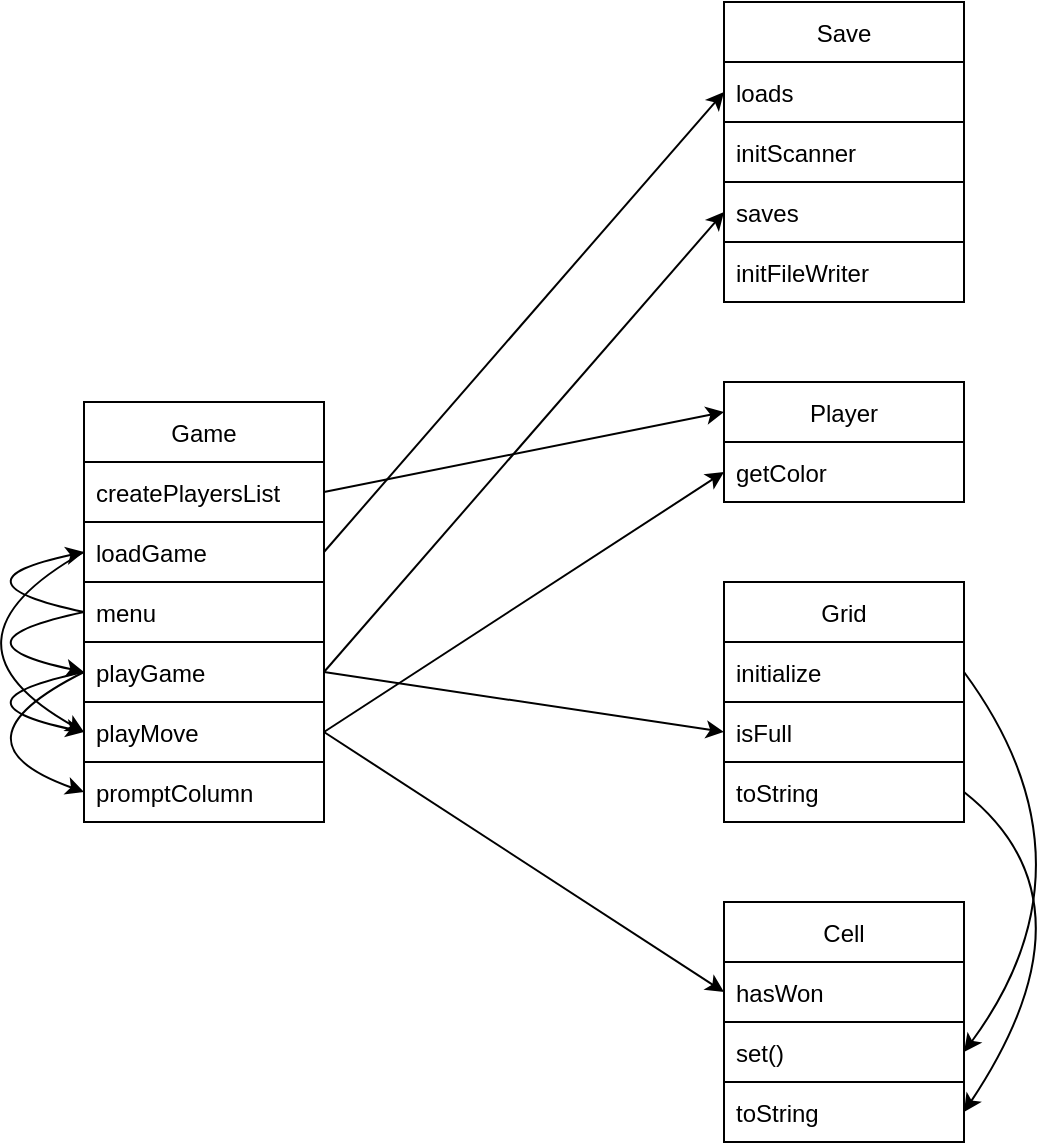 <mxfile>
    <diagram id="DhvKGNVfcVUDc_7Tih7h" name="Page-1">
        <mxGraphModel dx="570" dy="735" grid="1" gridSize="10" guides="1" tooltips="1" connect="1" arrows="1" fold="1" page="1" pageScale="1" pageWidth="827" pageHeight="1169" math="0" shadow="0">
            <root>
                <mxCell id="0"/>
                <mxCell id="1" parent="0"/>
                <mxCell id="2" value="Game" style="swimlane;fontStyle=0;childLayout=stackLayout;horizontal=1;startSize=30;horizontalStack=0;resizeParent=1;resizeParentMax=0;resizeLast=0;collapsible=1;marginBottom=0;strokeColor=#000000;fontColor=#000000;fillColor=none;" parent="1" vertex="1">
                    <mxGeometry x="80" y="240" width="120" height="210" as="geometry"/>
                </mxCell>
                <mxCell id="28" style="edgeStyle=none;curved=1;html=1;exitX=0;exitY=0.5;exitDx=0;exitDy=0;entryX=0;entryY=0.5;entryDx=0;entryDy=0;strokeColor=#000000;fontColor=#000000;" parent="2" source="4" target="5" edge="1">
                    <mxGeometry relative="1" as="geometry">
                        <Array as="points">
                            <mxPoint x="-70" y="150"/>
                        </Array>
                    </mxGeometry>
                </mxCell>
                <mxCell id="32" style="edgeStyle=none;curved=1;html=1;exitX=0;exitY=0.5;exitDx=0;exitDy=0;entryX=0;entryY=0.5;entryDx=0;entryDy=0;strokeColor=#000000;fontColor=#000000;" parent="2" source="4" target="31" edge="1">
                    <mxGeometry relative="1" as="geometry">
                        <Array as="points">
                            <mxPoint x="-70" y="170"/>
                        </Array>
                    </mxGeometry>
                </mxCell>
                <mxCell id="3" value="createPlayersList" style="text;strokeColor=#000000;fillColor=none;align=left;verticalAlign=middle;spacingLeft=4;spacingRight=4;overflow=hidden;points=[[0,0.5],[1,0.5]];portConstraint=eastwest;rotatable=0;fontColor=#000000;" parent="2" vertex="1">
                    <mxGeometry y="30" width="120" height="30" as="geometry"/>
                </mxCell>
                <mxCell id="45" style="edgeStyle=none;html=1;exitX=0;exitY=0.5;exitDx=0;exitDy=0;entryX=0;entryY=0.5;entryDx=0;entryDy=0;curved=1;strokeColor=#000000;" edge="1" parent="2" source="23" target="5">
                    <mxGeometry relative="1" as="geometry">
                        <Array as="points">
                            <mxPoint x="-80" y="120"/>
                        </Array>
                    </mxGeometry>
                </mxCell>
                <mxCell id="23" value="loadGame" style="text;strokeColor=#000000;fillColor=none;align=left;verticalAlign=middle;spacingLeft=4;spacingRight=4;overflow=hidden;points=[[0,0.5],[1,0.5]];portConstraint=eastwest;rotatable=0;fontColor=#000000;" parent="2" vertex="1">
                    <mxGeometry y="60" width="120" height="30" as="geometry"/>
                </mxCell>
                <mxCell id="22" value="menu" style="text;strokeColor=#000000;fillColor=none;align=left;verticalAlign=middle;spacingLeft=4;spacingRight=4;overflow=hidden;points=[[0,0.5],[1,0.5]];portConstraint=eastwest;rotatable=0;fontColor=#000000;" parent="2" vertex="1">
                    <mxGeometry y="90" width="120" height="30" as="geometry"/>
                </mxCell>
                <mxCell id="26" style="edgeStyle=none;html=1;exitX=0;exitY=0.5;exitDx=0;exitDy=0;curved=1;entryX=0;entryY=0.5;entryDx=0;entryDy=0;strokeColor=#000000;fontColor=#000000;" parent="2" source="22" target="23" edge="1">
                    <mxGeometry relative="1" as="geometry">
                        <mxPoint y="105" as="targetPoint"/>
                        <Array as="points">
                            <mxPoint x="-70" y="90"/>
                        </Array>
                    </mxGeometry>
                </mxCell>
                <mxCell id="27" style="edgeStyle=none;curved=1;html=1;exitX=0;exitY=0.5;exitDx=0;exitDy=0;entryX=0;entryY=0.5;entryDx=0;entryDy=0;strokeColor=#000000;fontColor=#000000;" parent="2" source="22" target="4" edge="1">
                    <mxGeometry relative="1" as="geometry">
                        <Array as="points">
                            <mxPoint x="-70" y="120"/>
                        </Array>
                    </mxGeometry>
                </mxCell>
                <mxCell id="4" value="playGame" style="text;strokeColor=#000000;fillColor=none;align=left;verticalAlign=middle;spacingLeft=4;spacingRight=4;overflow=hidden;points=[[0,0.5],[1,0.5]];portConstraint=eastwest;rotatable=0;fontColor=#000000;" parent="2" vertex="1">
                    <mxGeometry y="120" width="120" height="30" as="geometry"/>
                </mxCell>
                <mxCell id="5" value="playMove" style="text;strokeColor=#000000;fillColor=none;align=left;verticalAlign=middle;spacingLeft=4;spacingRight=4;overflow=hidden;points=[[0,0.5],[1,0.5]];portConstraint=eastwest;rotatable=0;fontColor=#000000;" parent="2" vertex="1">
                    <mxGeometry y="150" width="120" height="30" as="geometry"/>
                </mxCell>
                <mxCell id="31" value="promptColumn" style="text;strokeColor=#000000;fillColor=none;align=left;verticalAlign=middle;spacingLeft=4;spacingRight=4;overflow=hidden;points=[[0,0.5],[1,0.5]];portConstraint=eastwest;rotatable=0;fontColor=#000000;" parent="2" vertex="1">
                    <mxGeometry y="180" width="120" height="30" as="geometry"/>
                </mxCell>
                <mxCell id="6" value="Grid" style="swimlane;fontStyle=0;childLayout=stackLayout;horizontal=1;startSize=30;horizontalStack=0;resizeParent=1;resizeParentMax=0;resizeLast=0;collapsible=1;marginBottom=0;strokeColor=#000000;fontColor=#000000;fillColor=none;" parent="1" vertex="1">
                    <mxGeometry x="400" y="330" width="120" height="120" as="geometry"/>
                </mxCell>
                <mxCell id="7" value="initialize" style="text;strokeColor=#000000;fillColor=none;align=left;verticalAlign=middle;spacingLeft=4;spacingRight=4;overflow=hidden;points=[[0,0.5],[1,0.5]];portConstraint=eastwest;rotatable=0;fontColor=#000000;" parent="6" vertex="1">
                    <mxGeometry y="30" width="120" height="30" as="geometry"/>
                </mxCell>
                <mxCell id="8" value="isFull" style="text;strokeColor=#000000;fillColor=none;align=left;verticalAlign=middle;spacingLeft=4;spacingRight=4;overflow=hidden;points=[[0,0.5],[1,0.5]];portConstraint=eastwest;rotatable=0;fontColor=#000000;" parent="6" vertex="1">
                    <mxGeometry y="60" width="120" height="30" as="geometry"/>
                </mxCell>
                <mxCell id="40" value="toString" style="text;strokeColor=#000000;fillColor=none;align=left;verticalAlign=middle;spacingLeft=4;spacingRight=4;overflow=hidden;points=[[0,0.5],[1,0.5]];portConstraint=eastwest;rotatable=0;fontColor=#000000;" parent="6" vertex="1">
                    <mxGeometry y="90" width="120" height="30" as="geometry"/>
                </mxCell>
                <mxCell id="10" value="Cell" style="swimlane;fontStyle=0;childLayout=stackLayout;horizontal=1;startSize=30;horizontalStack=0;resizeParent=1;resizeParentMax=0;resizeLast=0;collapsible=1;marginBottom=0;strokeColor=#000000;fontColor=#000000;fillColor=none;" parent="1" vertex="1">
                    <mxGeometry x="400" y="490" width="120" height="120" as="geometry"/>
                </mxCell>
                <mxCell id="11" value="hasWon" style="text;strokeColor=#000000;fillColor=none;align=left;verticalAlign=middle;spacingLeft=4;spacingRight=4;overflow=hidden;points=[[0,0.5],[1,0.5]];portConstraint=eastwest;rotatable=0;fontColor=#000000;" parent="10" vertex="1">
                    <mxGeometry y="30" width="120" height="30" as="geometry"/>
                </mxCell>
                <mxCell id="39" value="set()" style="text;strokeColor=#000000;fillColor=none;align=left;verticalAlign=middle;spacingLeft=4;spacingRight=4;overflow=hidden;points=[[0,0.5],[1,0.5]];portConstraint=eastwest;rotatable=0;fontColor=#000000;" parent="10" vertex="1">
                    <mxGeometry y="60" width="120" height="30" as="geometry"/>
                </mxCell>
                <mxCell id="12" value="toString" style="text;strokeColor=#000000;fillColor=none;align=left;verticalAlign=middle;spacingLeft=4;spacingRight=4;overflow=hidden;points=[[0,0.5],[1,0.5]];portConstraint=eastwest;rotatable=0;fontColor=#000000;" parent="10" vertex="1">
                    <mxGeometry y="90" width="120" height="30" as="geometry"/>
                </mxCell>
                <mxCell id="14" value="Player" style="swimlane;fontStyle=0;childLayout=stackLayout;horizontal=1;startSize=30;horizontalStack=0;resizeParent=1;resizeParentMax=0;resizeLast=0;collapsible=1;marginBottom=0;strokeColor=#000000;fontColor=#000000;fillColor=none;" parent="1" vertex="1">
                    <mxGeometry x="400" y="230" width="120" height="60" as="geometry"/>
                </mxCell>
                <mxCell id="42" value="getColor" style="text;strokeColor=#000000;fillColor=none;align=left;verticalAlign=middle;spacingLeft=4;spacingRight=4;overflow=hidden;points=[[0,0.5],[1,0.5]];portConstraint=eastwest;rotatable=0;fontColor=#000000;" parent="14" vertex="1">
                    <mxGeometry y="30" width="120" height="30" as="geometry"/>
                </mxCell>
                <mxCell id="18" value="Save" style="swimlane;fontStyle=0;childLayout=stackLayout;horizontal=1;startSize=30;horizontalStack=0;resizeParent=1;resizeParentMax=0;resizeLast=0;collapsible=1;marginBottom=0;strokeColor=#000000;fontColor=#000000;fillColor=none;" parent="1" vertex="1">
                    <mxGeometry x="400" y="40" width="120" height="150" as="geometry"/>
                </mxCell>
                <mxCell id="19" value="loads" style="text;strokeColor=#000000;fillColor=none;align=left;verticalAlign=middle;spacingLeft=4;spacingRight=4;overflow=hidden;points=[[0,0.5],[1,0.5]];portConstraint=eastwest;rotatable=0;fontColor=#000000;" parent="18" vertex="1">
                    <mxGeometry y="30" width="120" height="30" as="geometry"/>
                </mxCell>
                <mxCell id="44" value="initScanner" style="text;strokeColor=#000000;fillColor=none;align=left;verticalAlign=middle;spacingLeft=4;spacingRight=4;overflow=hidden;points=[[0,0.5],[1,0.5]];portConstraint=eastwest;rotatable=0;fontColor=#000000;" parent="18" vertex="1">
                    <mxGeometry y="60" width="120" height="30" as="geometry"/>
                </mxCell>
                <mxCell id="20" value="saves" style="text;strokeColor=#000000;fillColor=none;align=left;verticalAlign=middle;spacingLeft=4;spacingRight=4;overflow=hidden;points=[[0,0.5],[1,0.5]];portConstraint=eastwest;rotatable=0;fontColor=#000000;" parent="18" vertex="1">
                    <mxGeometry y="90" width="120" height="30" as="geometry"/>
                </mxCell>
                <mxCell id="43" value="initFileWriter" style="text;strokeColor=#000000;fillColor=none;align=left;verticalAlign=middle;spacingLeft=4;spacingRight=4;overflow=hidden;points=[[0,0.5],[1,0.5]];portConstraint=eastwest;rotatable=0;fontColor=#000000;" parent="18" vertex="1">
                    <mxGeometry y="120" width="120" height="30" as="geometry"/>
                </mxCell>
                <mxCell id="25" style="edgeStyle=none;html=1;exitX=1;exitY=0.5;exitDx=0;exitDy=0;entryX=0;entryY=0.25;entryDx=0;entryDy=0;strokeColor=#000000;fontColor=#000000;" parent="1" source="3" target="14" edge="1">
                    <mxGeometry relative="1" as="geometry"/>
                </mxCell>
                <mxCell id="29" style="edgeStyle=none;curved=1;html=1;exitX=1;exitY=0.5;exitDx=0;exitDy=0;entryX=0;entryY=0.5;entryDx=0;entryDy=0;strokeColor=#000000;fontColor=#000000;" parent="1" source="4" target="20" edge="1">
                    <mxGeometry relative="1" as="geometry"/>
                </mxCell>
                <mxCell id="30" style="edgeStyle=none;curved=1;html=1;exitX=1;exitY=0.5;exitDx=0;exitDy=0;entryX=0;entryY=0.5;entryDx=0;entryDy=0;strokeColor=#000000;fontColor=#000000;" parent="1" source="23" target="19" edge="1">
                    <mxGeometry relative="1" as="geometry"/>
                </mxCell>
                <mxCell id="34" style="edgeStyle=none;curved=1;html=1;exitX=1;exitY=0.5;exitDx=0;exitDy=0;entryX=1;entryY=0.5;entryDx=0;entryDy=0;strokeColor=#000000;fontColor=#000000;" parent="1" source="7" target="39" edge="1">
                    <mxGeometry relative="1" as="geometry">
                        <mxPoint x="565" y="350" as="targetPoint"/>
                        <Array as="points">
                            <mxPoint x="590" y="470"/>
                        </Array>
                    </mxGeometry>
                </mxCell>
                <mxCell id="35" style="edgeStyle=none;curved=1;html=1;exitX=1;exitY=0.5;exitDx=0;exitDy=0;entryX=0;entryY=0.75;entryDx=0;entryDy=0;strokeColor=#000000;fontColor=#000000;" parent="1" source="5" target="14" edge="1">
                    <mxGeometry relative="1" as="geometry"/>
                </mxCell>
                <mxCell id="37" style="edgeStyle=none;curved=1;html=1;exitX=1;exitY=0.5;exitDx=0;exitDy=0;entryX=0;entryY=0.5;entryDx=0;entryDy=0;strokeColor=#000000;fontColor=#000000;" parent="1" source="5" target="11" edge="1">
                    <mxGeometry relative="1" as="geometry"/>
                </mxCell>
                <mxCell id="38" style="edgeStyle=none;html=1;exitX=1;exitY=0.5;exitDx=0;exitDy=0;entryX=0;entryY=0.5;entryDx=0;entryDy=0;strokeColor=#000000;fontColor=#000000;" parent="1" source="4" target="8" edge="1">
                    <mxGeometry relative="1" as="geometry"/>
                </mxCell>
                <mxCell id="41" style="edgeStyle=none;html=1;exitX=1;exitY=0.5;exitDx=0;exitDy=0;entryX=1;entryY=0.5;entryDx=0;entryDy=0;curved=1;strokeColor=#000000;" parent="1" source="40" target="12" edge="1">
                    <mxGeometry relative="1" as="geometry">
                        <Array as="points">
                            <mxPoint x="590" y="490"/>
                        </Array>
                    </mxGeometry>
                </mxCell>
            </root>
        </mxGraphModel>
    </diagram>
</mxfile>